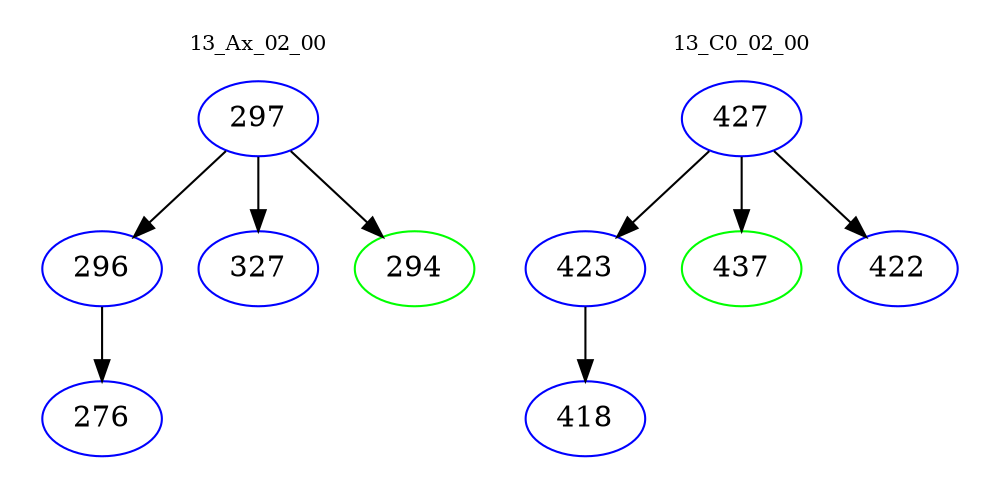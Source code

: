 digraph{
subgraph cluster_0 {
color = white
label = "13_Ax_02_00";
fontsize=10;
T0_297 [label="297", color="blue"]
T0_297 -> T0_296 [color="black"]
T0_296 [label="296", color="blue"]
T0_296 -> T0_276 [color="black"]
T0_276 [label="276", color="blue"]
T0_297 -> T0_327 [color="black"]
T0_327 [label="327", color="blue"]
T0_297 -> T0_294 [color="black"]
T0_294 [label="294", color="green"]
}
subgraph cluster_1 {
color = white
label = "13_C0_02_00";
fontsize=10;
T1_427 [label="427", color="blue"]
T1_427 -> T1_423 [color="black"]
T1_423 [label="423", color="blue"]
T1_423 -> T1_418 [color="black"]
T1_418 [label="418", color="blue"]
T1_427 -> T1_437 [color="black"]
T1_437 [label="437", color="green"]
T1_427 -> T1_422 [color="black"]
T1_422 [label="422", color="blue"]
}
}
